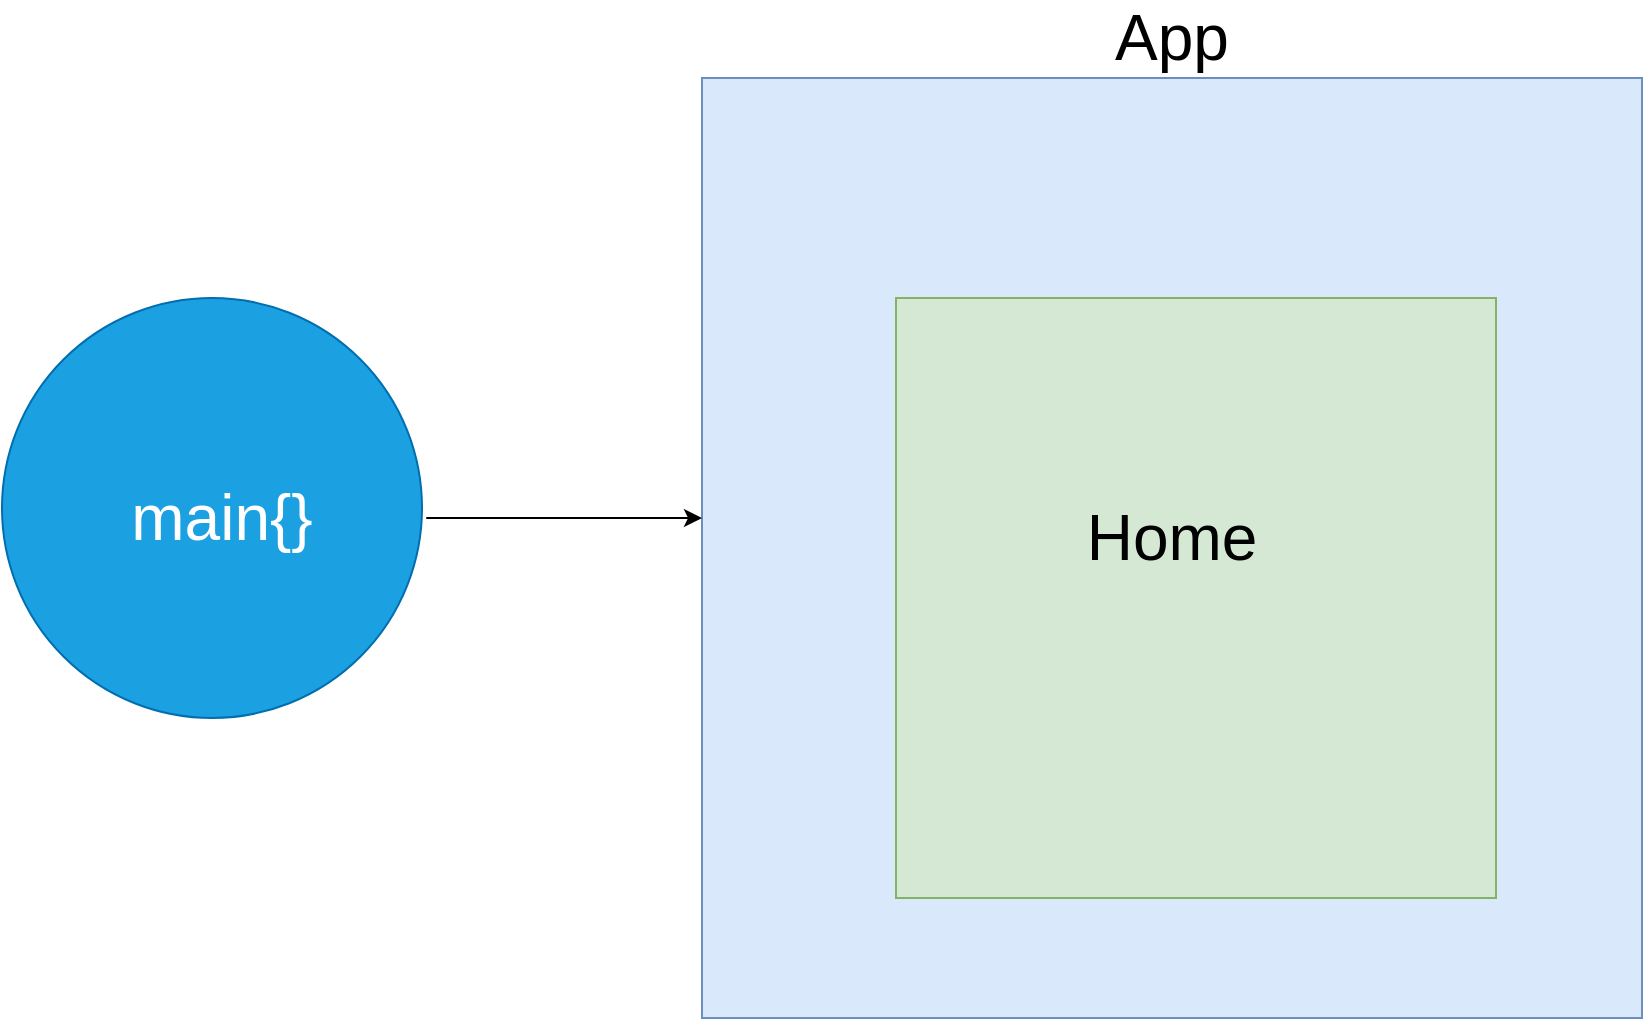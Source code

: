 <mxfile version="14.7.3" type="github">
  <diagram id="mIR0l4wgYCn5jaUuHE92" name="Page-1">
    <mxGraphModel dx="1038" dy="585" grid="1" gridSize="10" guides="1" tooltips="1" connect="1" arrows="1" fold="1" page="1" pageScale="1" pageWidth="827" pageHeight="1169" math="0" shadow="0">
      <root>
        <mxCell id="0" />
        <mxCell id="1" parent="0" />
        <mxCell id="-Go-RoFM1NlQS1YzIKfJ-1" value="" style="ellipse;whiteSpace=wrap;html=1;aspect=fixed;fillColor=#1ba1e2;strokeColor=#006EAF;fontColor=#ffffff;" vertex="1" parent="1">
          <mxGeometry x="100" y="190" width="210" height="210" as="geometry" />
        </mxCell>
        <mxCell id="-Go-RoFM1NlQS1YzIKfJ-2" value="&lt;font color=&quot;#ffffff&quot; style=&quot;font-size: 32px;&quot;&gt;main{}&lt;/font&gt;" style="text;html=1;strokeColor=none;fillColor=none;align=center;verticalAlign=middle;whiteSpace=wrap;rounded=0;fontSize=32;" vertex="1" parent="1">
          <mxGeometry x="100" y="290" width="220" height="20" as="geometry" />
        </mxCell>
        <mxCell id="-Go-RoFM1NlQS1YzIKfJ-4" value="" style="whiteSpace=wrap;html=1;aspect=fixed;fontSize=32;fillColor=#dae8fc;strokeColor=#6c8ebf;" vertex="1" parent="1">
          <mxGeometry x="450" y="80" width="470" height="470" as="geometry" />
        </mxCell>
        <mxCell id="-Go-RoFM1NlQS1YzIKfJ-5" value="" style="whiteSpace=wrap;html=1;aspect=fixed;fontSize=32;fillColor=#d5e8d4;strokeColor=#82b366;" vertex="1" parent="1">
          <mxGeometry x="547" y="190" width="300" height="300" as="geometry" />
        </mxCell>
        <mxCell id="-Go-RoFM1NlQS1YzIKfJ-7" value="" style="endArrow=classic;html=1;fontSize=32;" edge="1" parent="1" source="-Go-RoFM1NlQS1YzIKfJ-2">
          <mxGeometry width="50" height="50" relative="1" as="geometry">
            <mxPoint x="390" y="330" as="sourcePoint" />
            <mxPoint x="450" y="300" as="targetPoint" />
            <Array as="points">
              <mxPoint x="310" y="300" />
              <mxPoint x="320" y="300" />
            </Array>
          </mxGeometry>
        </mxCell>
        <mxCell id="-Go-RoFM1NlQS1YzIKfJ-8" value="App" style="text;html=1;strokeColor=none;fillColor=none;align=center;verticalAlign=middle;whiteSpace=wrap;rounded=0;fontSize=32;" vertex="1" parent="1">
          <mxGeometry x="665" y="50" width="40" height="20" as="geometry" />
        </mxCell>
        <mxCell id="-Go-RoFM1NlQS1YzIKfJ-10" value="Home" style="text;html=1;strokeColor=none;fillColor=none;align=center;verticalAlign=middle;whiteSpace=wrap;rounded=0;fontSize=32;" vertex="1" parent="1">
          <mxGeometry x="665" y="300" width="40" height="20" as="geometry" />
        </mxCell>
      </root>
    </mxGraphModel>
  </diagram>
</mxfile>
